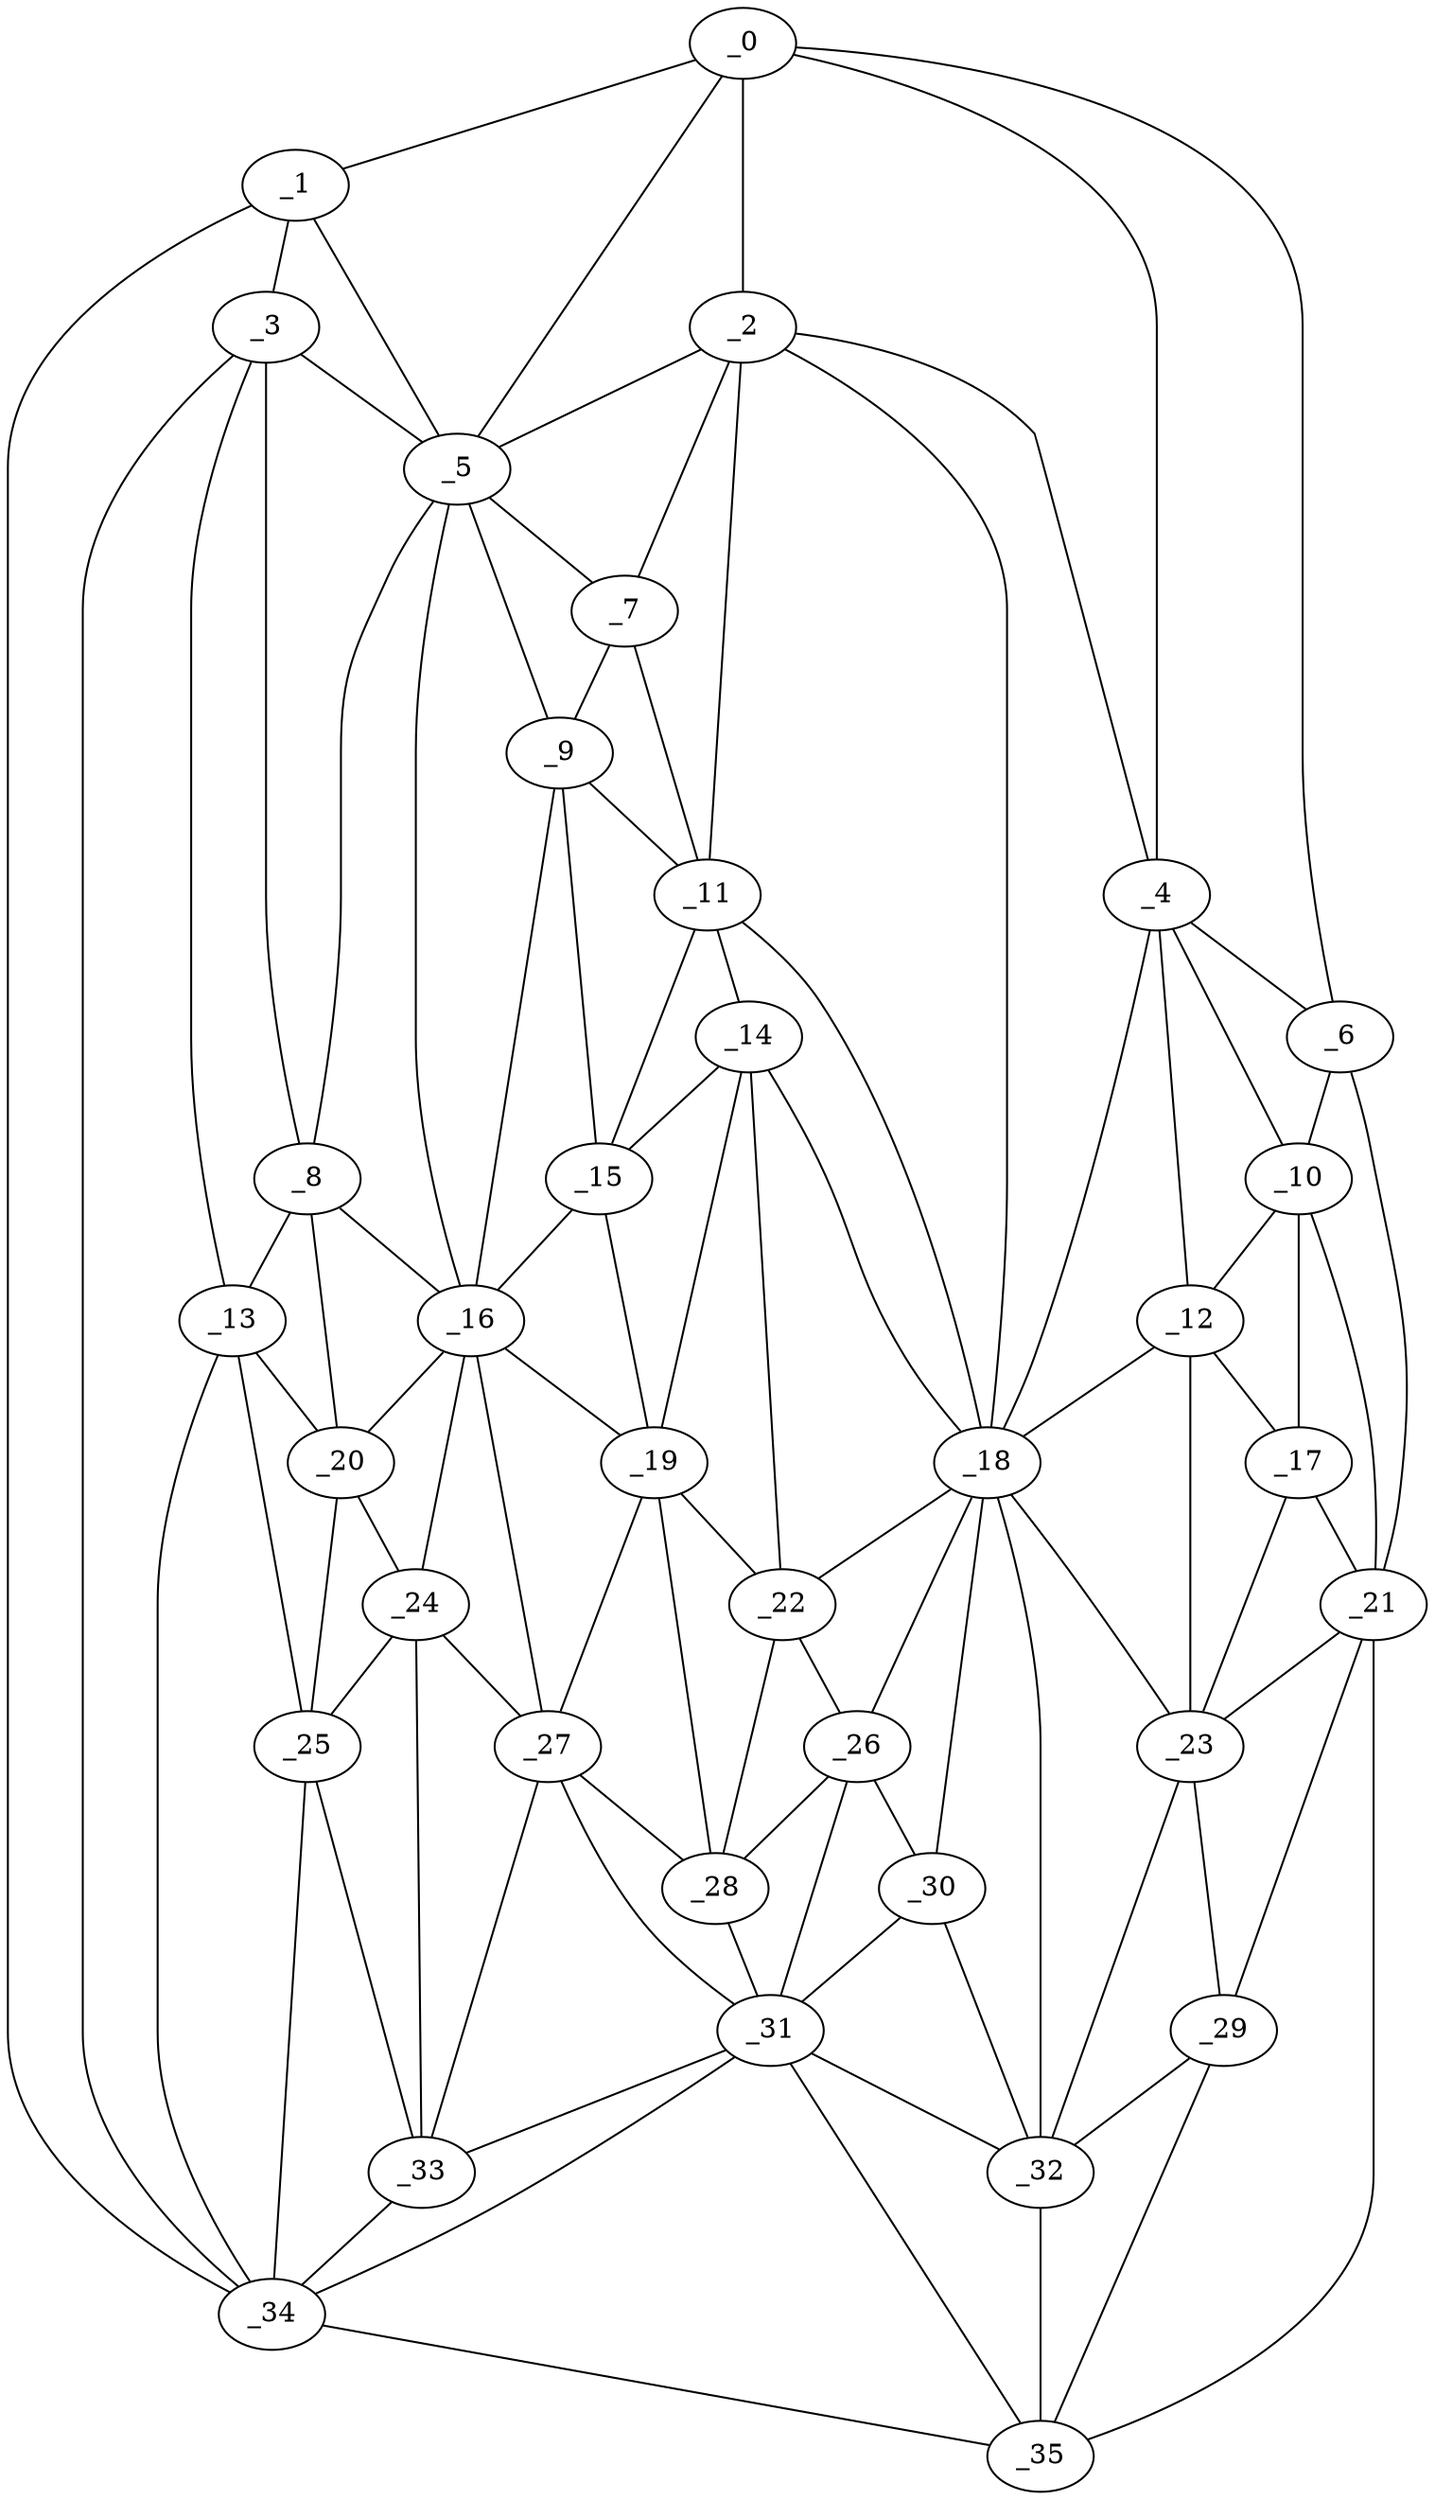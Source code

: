 graph "obj13__340.gxl" {
	_0	 [x=34,
		y=29];
	_1	 [x=40,
		y=126];
	_0 -- _1	 [valence=1];
	_2	 [x=45,
		y=42];
	_0 -- _2	 [valence=2];
	_4	 [x=51,
		y=24];
	_0 -- _4	 [valence=1];
	_5	 [x=52,
		y=73];
	_0 -- _5	 [valence=1];
	_6	 [x=54,
		y=5];
	_0 -- _6	 [valence=1];
	_3	 [x=48,
		y=117];
	_1 -- _3	 [valence=2];
	_1 -- _5	 [valence=2];
	_34	 [x=100,
		y=117];
	_1 -- _34	 [valence=1];
	_2 -- _4	 [valence=2];
	_2 -- _5	 [valence=1];
	_7	 [x=55,
		y=66];
	_2 -- _7	 [valence=2];
	_11	 [x=63,
		y=62];
	_2 -- _11	 [valence=1];
	_18	 [x=75,
		y=48];
	_2 -- _18	 [valence=2];
	_3 -- _5	 [valence=2];
	_8	 [x=59,
		y=105];
	_3 -- _8	 [valence=2];
	_13	 [x=65,
		y=106];
	_3 -- _13	 [valence=2];
	_3 -- _34	 [valence=1];
	_4 -- _6	 [valence=2];
	_10	 [x=62,
		y=10];
	_4 -- _10	 [valence=2];
	_12	 [x=65,
		y=17];
	_4 -- _12	 [valence=1];
	_4 -- _18	 [valence=2];
	_5 -- _7	 [valence=1];
	_5 -- _8	 [valence=1];
	_9	 [x=60,
		y=71];
	_5 -- _9	 [valence=2];
	_16	 [x=73,
		y=79];
	_5 -- _16	 [valence=2];
	_6 -- _10	 [valence=2];
	_21	 [x=77,
		y=5];
	_6 -- _21	 [valence=1];
	_7 -- _9	 [valence=2];
	_7 -- _11	 [valence=1];
	_8 -- _13	 [valence=1];
	_8 -- _16	 [valence=2];
	_20	 [x=76,
		y=82];
	_8 -- _20	 [valence=1];
	_9 -- _11	 [valence=2];
	_15	 [x=67,
		y=69];
	_9 -- _15	 [valence=1];
	_9 -- _16	 [valence=2];
	_10 -- _12	 [valence=2];
	_17	 [x=75,
		y=13];
	_10 -- _17	 [valence=1];
	_10 -- _21	 [valence=2];
	_14	 [x=67,
		y=61];
	_11 -- _14	 [valence=2];
	_11 -- _15	 [valence=2];
	_11 -- _18	 [valence=2];
	_12 -- _17	 [valence=2];
	_12 -- _18	 [valence=2];
	_23	 [x=80,
		y=21];
	_12 -- _23	 [valence=2];
	_13 -- _20	 [valence=2];
	_25	 [x=82,
		y=101];
	_13 -- _25	 [valence=2];
	_13 -- _34	 [valence=2];
	_14 -- _15	 [valence=1];
	_14 -- _18	 [valence=2];
	_19	 [x=76,
		y=68];
	_14 -- _19	 [valence=2];
	_22	 [x=77,
		y=59];
	_14 -- _22	 [valence=2];
	_15 -- _16	 [valence=1];
	_15 -- _19	 [valence=2];
	_16 -- _19	 [valence=1];
	_16 -- _20	 [valence=2];
	_24	 [x=81,
		y=79];
	_16 -- _24	 [valence=2];
	_27	 [x=83,
		y=75];
	_16 -- _27	 [valence=2];
	_17 -- _21	 [valence=1];
	_17 -- _23	 [valence=2];
	_18 -- _22	 [valence=2];
	_18 -- _23	 [valence=2];
	_26	 [x=83,
		y=54];
	_18 -- _26	 [valence=2];
	_30	 [x=91,
		y=50];
	_18 -- _30	 [valence=2];
	_32	 [x=96,
		y=36];
	_18 -- _32	 [valence=2];
	_19 -- _22	 [valence=2];
	_19 -- _27	 [valence=1];
	_28	 [x=85,
		y=63];
	_19 -- _28	 [valence=2];
	_20 -- _24	 [valence=2];
	_20 -- _25	 [valence=2];
	_21 -- _23	 [valence=2];
	_29	 [x=90,
		y=23];
	_21 -- _29	 [valence=2];
	_35	 [x=101,
		y=30];
	_21 -- _35	 [valence=1];
	_22 -- _26	 [valence=2];
	_22 -- _28	 [valence=1];
	_23 -- _29	 [valence=1];
	_23 -- _32	 [valence=1];
	_24 -- _25	 [valence=2];
	_24 -- _27	 [valence=1];
	_33	 [x=97,
		y=110];
	_24 -- _33	 [valence=2];
	_25 -- _33	 [valence=2];
	_25 -- _34	 [valence=1];
	_26 -- _28	 [valence=2];
	_26 -- _30	 [valence=2];
	_31	 [x=92,
		y=60];
	_26 -- _31	 [valence=1];
	_27 -- _28	 [valence=2];
	_27 -- _31	 [valence=2];
	_27 -- _33	 [valence=2];
	_28 -- _31	 [valence=2];
	_29 -- _32	 [valence=2];
	_29 -- _35	 [valence=1];
	_30 -- _31	 [valence=2];
	_30 -- _32	 [valence=2];
	_31 -- _32	 [valence=1];
	_31 -- _33	 [valence=1];
	_31 -- _34	 [valence=2];
	_31 -- _35	 [valence=1];
	_32 -- _35	 [valence=2];
	_33 -- _34	 [valence=2];
	_34 -- _35	 [valence=1];
}
